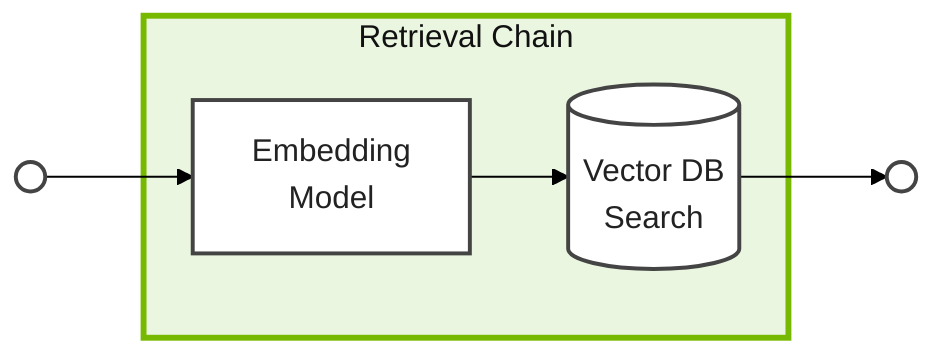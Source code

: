 ---
config:
  theme: 'base'
  themeVariables:
    primaryColor: '#eaf6e0'
    secondaryColor: '#eaf6e0'
    background: white
---

flowchart LR
    dot0(( ))
    subgraph retrieval[Retrieval Chain]
        embedding[Embedding<br />Model]
        vector_search[(Vector DB<br />Search)]
    end
    dot1(( ))
    dot0  --> embedding --> vector_search --> dot1


    classDef node fill:#fff,stroke:#444,stroke-width:2px,color:#222;
    classDef cluster fill:#eaf6e0,stroke:#76b900,stroke-width:3px,color:#111,rounded corners,shadow;